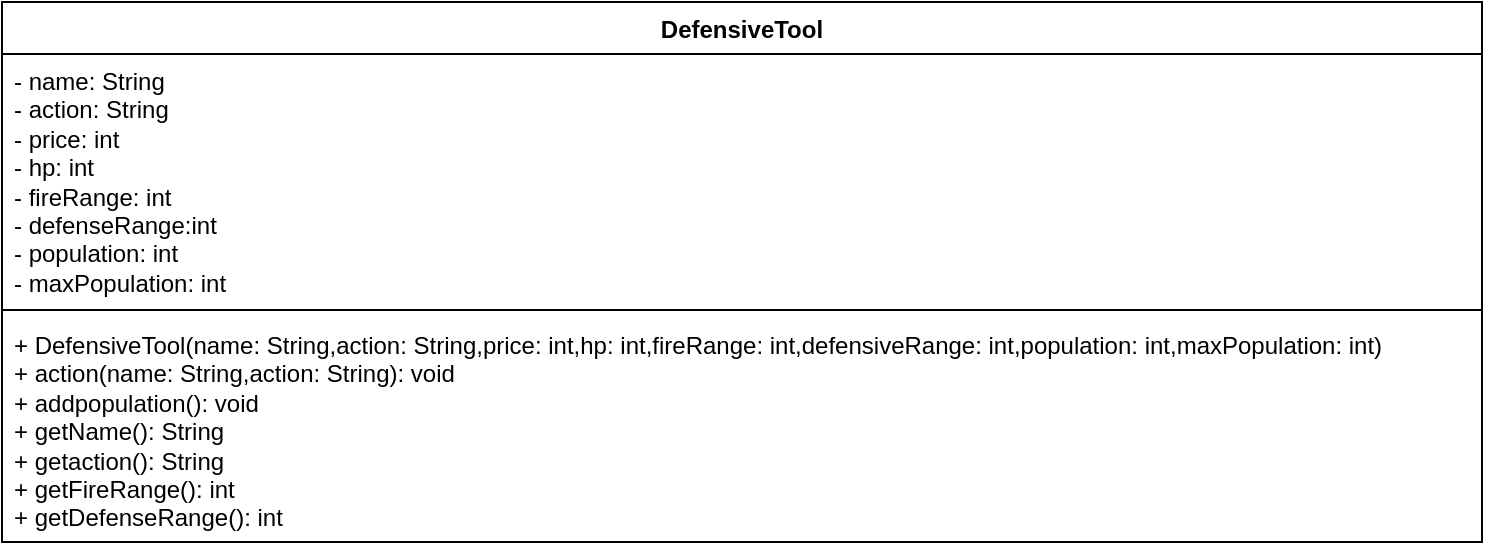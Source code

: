 <mxfile version="21.1.5" type="device">
  <diagram name="Page-1" id="cbNsrAzDHLywdQflQo4S">
    <mxGraphModel dx="1313" dy="734" grid="1" gridSize="10" guides="1" tooltips="1" connect="1" arrows="1" fold="1" page="1" pageScale="1" pageWidth="850" pageHeight="1100" math="0" shadow="0">
      <root>
        <mxCell id="0" />
        <mxCell id="1" parent="0" />
        <mxCell id="497HRkpdT72j0Y7enlTw-1" value="DefensiveTool" style="swimlane;fontStyle=1;align=center;verticalAlign=top;childLayout=stackLayout;horizontal=1;startSize=26;horizontalStack=0;resizeParent=1;resizeParentMax=0;resizeLast=0;collapsible=1;marginBottom=0;whiteSpace=wrap;html=1;" vertex="1" parent="1">
          <mxGeometry x="30" y="40" width="740" height="270" as="geometry" />
        </mxCell>
        <mxCell id="497HRkpdT72j0Y7enlTw-2" value="- name: String&lt;br&gt;- action: String&lt;br&gt;- price: int&lt;br&gt;- hp: int&lt;br&gt;- fireRange: int&lt;br&gt;- defenseRange:int&lt;br&gt;- population: int&lt;br&gt;- maxPopulation: int" style="text;strokeColor=none;fillColor=none;align=left;verticalAlign=top;spacingLeft=4;spacingRight=4;overflow=hidden;rotatable=0;points=[[0,0.5],[1,0.5]];portConstraint=eastwest;whiteSpace=wrap;html=1;" vertex="1" parent="497HRkpdT72j0Y7enlTw-1">
          <mxGeometry y="26" width="740" height="124" as="geometry" />
        </mxCell>
        <mxCell id="497HRkpdT72j0Y7enlTw-3" value="" style="line;strokeWidth=1;fillColor=none;align=left;verticalAlign=middle;spacingTop=-1;spacingLeft=3;spacingRight=3;rotatable=0;labelPosition=right;points=[];portConstraint=eastwest;strokeColor=inherit;" vertex="1" parent="497HRkpdT72j0Y7enlTw-1">
          <mxGeometry y="150" width="740" height="8" as="geometry" />
        </mxCell>
        <mxCell id="497HRkpdT72j0Y7enlTw-4" value="+ DefensiveTool(name: String,action: String,price: int,hp: int,fireRange: int,defensiveRange: int,population: int,maxPopulation: int)&lt;br&gt;+ action(name: String,action: String): void&lt;br&gt;+ addpopulation(): void&lt;br&gt;+ getName(): String&lt;br&gt;+ getaction(): String&lt;br&gt;+ getFireRange(): int&lt;br&gt;+ getDefenseRange(): int" style="text;strokeColor=none;fillColor=none;align=left;verticalAlign=top;spacingLeft=4;spacingRight=4;overflow=hidden;rotatable=0;points=[[0,0.5],[1,0.5]];portConstraint=eastwest;whiteSpace=wrap;html=1;" vertex="1" parent="497HRkpdT72j0Y7enlTw-1">
          <mxGeometry y="158" width="740" height="112" as="geometry" />
        </mxCell>
      </root>
    </mxGraphModel>
  </diagram>
</mxfile>
